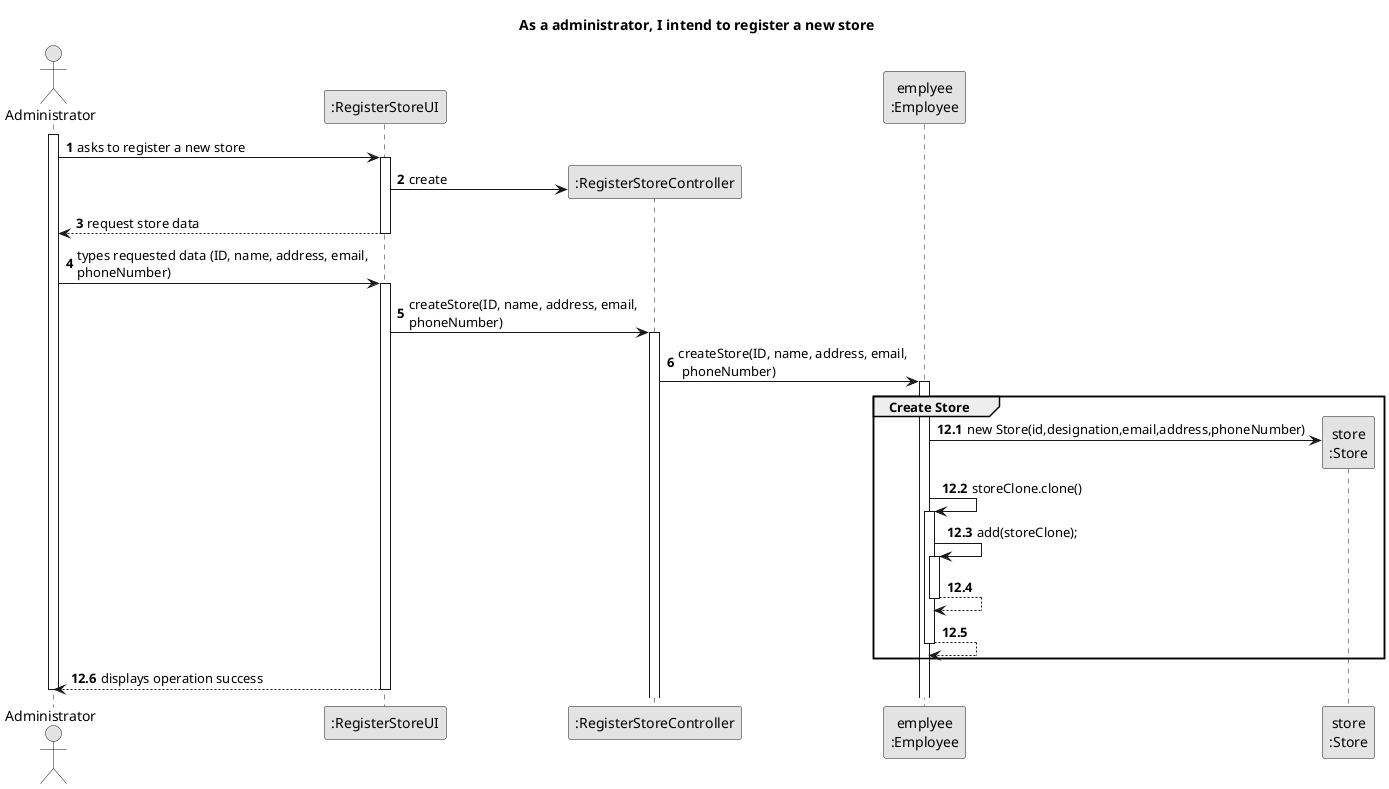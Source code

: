 @startuml
skinparam monochrome true
skinparam packageStyle rectangle
skinparam shadowing false

title As a administrator, I intend to register a new store

autonumber

'hide footbox
actor "Administrator" as ADM
participant ":RegisterStoreUI" as UI
participant ":RegisterStoreController" as CTRL
'participant ":Repositories" as RepositorySingleton
'participant "repositories\n:Repositories" as PLAT
'participant "employeeRepository\n:EmployeeRepository" as LOC
participant "emplyee\n:Employee" as REP
participant "store\n:Store" as Str


activate ADM

        ADM -> UI : asks to register a new store

        activate UI

            UI -> CTRL** : create

'            UI->CTRL : getStoreManagers()
'
'                Group Get Store Manager
'                    activate CTRL
'                    autonumber 3.1
'                        CTRL -> RepositorySingleton: getInstance()
'                        activate RepositorySingleton
'
'                        RepositorySingleton -> CTRL: Repositories
'                        deactivate RepositorySingleton
'
'                        CTRL -> PLAT: getEmployeeRepository
'                        activate PLAT
'
'                        PLAT -> CTRL: EmployeeRepository
'                        deactivate PLAT
'
'                        CTRL -> LOC: getStoreManagers()
'                        activate LOC
'
'                        LOC -> CTRL: storeManagerList
'                        deactivate LOC
'                        end group
'                    autonumber 4
'                    CTRL-->UI : storeManagerList
'                    deactivate CTRL
'
'            UI --> ADM : provide store manager list
'        deactivate UI
'
'        ADM -> UI : selectes and sends store manager from list
'        activate UI

            UI --> ADM : request store data

        deactivate UI

    ADM -> UI : types requested data (ID, name, address, email,\nphoneNumber)
    activate UI

        UI -> CTRL : createStore(ID, name, address, email,\nphoneNumber)
        activate CTRL



'        CTRL -> CTRL: getStoreManagerByRole(storeManagerRole)
'        activate CTRL
'        autonumber 10.1
'            Group Get Store Manager
'
'
'            CTRL -> RepositorySingleton: getInstance()
'            activate RepositorySingleton
'
'            RepositorySingleton -> CTRL: Repositories
'            deactivate RepositorySingleton
'
'            CTRL -> PLAT: getEmployeeRepository
'            activate PLAT
'
'            PLAT -> CTRL: EmployeeRepository
'            deactivate PLAT
'
'            CTRL -> LOC: getStoreManagerByRole(storeManagerRole)
'            activate LOC
'
'            LOC -> CTRL: storeManager
'            deactivate LOC
'
'
'            end group
'            autonumber 11
'            CTRL -> CTRL: storeManager
'        deactivate CTRL


            CTRL -> REP: createStore(ID, name, address, email,\n phoneNumber)

            activate REP
            autonumber 12.1
            group Create Store
               autonumber 12.1

                  REP -> Str** : new Store(id,designation,email,address,phoneNumber)

                   REP -> REP: storeClone.clone()


                  activate REP
                      REP -> REP: add(storeClone);
                      activate REP
                          REP --> REP
                      deactivate REP

                      REP --> REP
                  deactivate REP

                  end

            UI --> ADM: displays operation success
    deactivate UI

deactivate ADM

@enduml